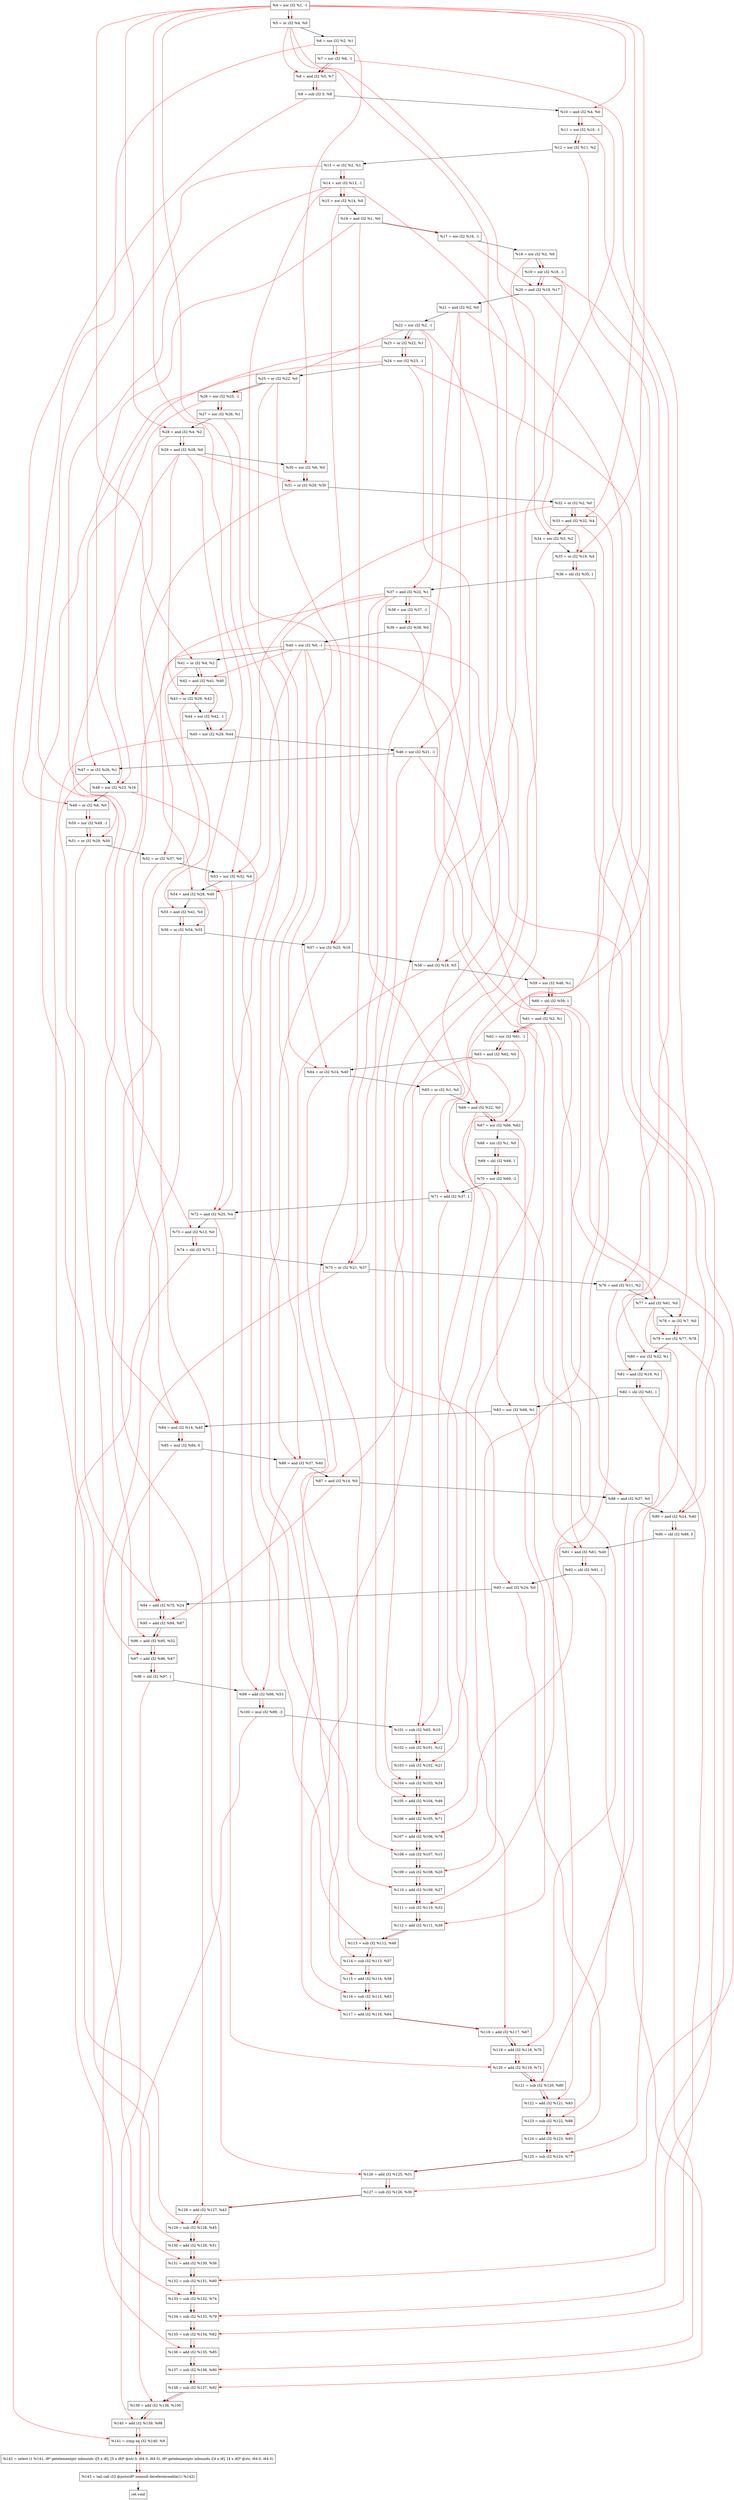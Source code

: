 digraph "DFG for'crackme' function" {
	Node0xb384e0[shape=record, label="  %4 = xor i32 %1, -1"];
	Node0xb385a0[shape=record, label="  %5 = or i32 %4, %0"];
	Node0xb38610[shape=record, label="  %6 = xor i32 %2, %1"];
	Node0xb38680[shape=record, label="  %7 = xor i32 %6, -1"];
	Node0xb386f0[shape=record, label="  %8 = and i32 %5, %7"];
	Node0xb38760[shape=record, label="  %9 = sub i32 0, %8"];
	Node0xb387d0[shape=record, label="  %10 = and i32 %4, %0"];
	Node0xb38840[shape=record, label="  %11 = xor i32 %10, -1"];
	Node0xb388b0[shape=record, label="  %12 = xor i32 %11, %2"];
	Node0xb38920[shape=record, label="  %13 = or i32 %2, %1"];
	Node0xb38990[shape=record, label="  %14 = xor i32 %13, -1"];
	Node0xb38a00[shape=record, label="  %15 = xor i32 %14, %0"];
	Node0xb38a70[shape=record, label="  %16 = and i32 %1, %0"];
	Node0xb38ae0[shape=record, label="  %17 = xor i32 %16, -1"];
	Node0xb38b50[shape=record, label="  %18 = xor i32 %2, %0"];
	Node0xb38bc0[shape=record, label="  %19 = xor i32 %18, -1"];
	Node0xb38c30[shape=record, label="  %20 = and i32 %19, %17"];
	Node0xb38ca0[shape=record, label="  %21 = and i32 %2, %0"];
	Node0xb38d10[shape=record, label="  %22 = xor i32 %2, -1"];
	Node0xb38d80[shape=record, label="  %23 = or i32 %22, %1"];
	Node0xb38df0[shape=record, label="  %24 = xor i32 %23, -1"];
	Node0xb38e60[shape=record, label="  %25 = or i32 %22, %0"];
	Node0xb38ed0[shape=record, label="  %26 = xor i32 %25, -1"];
	Node0xb38f40[shape=record, label="  %27 = xor i32 %26, %1"];
	Node0xb38fb0[shape=record, label="  %28 = and i32 %4, %2"];
	Node0xb39020[shape=record, label="  %29 = and i32 %28, %0"];
	Node0xb39090[shape=record, label="  %30 = xor i32 %6, %0"];
	Node0xb39100[shape=record, label="  %31 = or i32 %29, %30"];
	Node0xb39170[shape=record, label="  %32 = or i32 %2, %0"];
	Node0xb393f0[shape=record, label="  %33 = and i32 %32, %4"];
	Node0xb39460[shape=record, label="  %34 = xor i32 %5, %2"];
	Node0xb394d0[shape=record, label="  %35 = or i32 %19, %4"];
	Node0xb39570[shape=record, label="  %36 = shl i32 %35, 1"];
	Node0xb395e0[shape=record, label="  %37 = and i32 %22, %1"];
	Node0xb39650[shape=record, label="  %38 = xor i32 %37, -1"];
	Node0xb396c0[shape=record, label="  %39 = and i32 %38, %0"];
	Node0xb39730[shape=record, label="  %40 = xor i32 %0, -1"];
	Node0xb397a0[shape=record, label="  %41 = or i32 %4, %2"];
	Node0xb39810[shape=record, label="  %42 = and i32 %41, %40"];
	Node0xb39880[shape=record, label="  %43 = or i32 %29, %42"];
	Node0xb398f0[shape=record, label="  %44 = xor i32 %42, -1"];
	Node0xb39960[shape=record, label="  %45 = xor i32 %29, %44"];
	Node0xb399d0[shape=record, label="  %46 = xor i32 %21, -1"];
	Node0xb39a40[shape=record, label="  %47 = or i32 %26, %1"];
	Node0xb39ab0[shape=record, label="  %48 = xor i32 %23, %16"];
	Node0xb39b20[shape=record, label="  %49 = or i32 %6, %0"];
	Node0xb39b90[shape=record, label="  %50 = xor i32 %49, -1"];
	Node0xb39c00[shape=record, label="  %51 = or i32 %29, %50"];
	Node0xb39c70[shape=record, label="  %52 = or i32 %37, %0"];
	Node0xb39ce0[shape=record, label="  %53 = xor i32 %32, %4"];
	Node0xb39d50[shape=record, label="  %54 = and i32 %28, %40"];
	Node0xb39dc0[shape=record, label="  %55 = and i32 %41, %0"];
	Node0xb39e30[shape=record, label="  %56 = or i32 %54, %55"];
	Node0xb39ea0[shape=record, label="  %57 = xor i32 %25, %16"];
	Node0xb39f10[shape=record, label="  %58 = and i32 %18, %5"];
	Node0xb39f80[shape=record, label="  %59 = xor i32 %46, %1"];
	Node0xb39ff0[shape=record, label="  %60 = shl i32 %59, 1"];
	Node0xb3a060[shape=record, label="  %61 = and i32 %2, %1"];
	Node0xb3a0d0[shape=record, label="  %62 = xor i32 %61, -1"];
	Node0xb3a140[shape=record, label="  %63 = and i32 %62, %0"];
	Node0xb3a1b0[shape=record, label="  %64 = or i32 %14, %40"];
	Node0xb3a630[shape=record, label="  %65 = or i32 %1, %0"];
	Node0xb3a6a0[shape=record, label="  %66 = and i32 %22, %0"];
	Node0xb3a710[shape=record, label="  %67 = xor i32 %66, %62"];
	Node0xb3a780[shape=record, label="  %68 = xor i32 %1, %0"];
	Node0xb3a7f0[shape=record, label="  %69 = shl i32 %68, 1"];
	Node0xb3a890[shape=record, label="  %70 = xor i32 %69, -2"];
	Node0xb3a900[shape=record, label="  %71 = add i32 %37, 1"];
	Node0xb3a970[shape=record, label="  %72 = and i32 %25, %4"];
	Node0xb3a9e0[shape=record, label="  %73 = and i32 %13, %0"];
	Node0xb3aa50[shape=record, label="  %74 = shl i32 %73, 1"];
	Node0xb3aac0[shape=record, label="  %75 = or i32 %21, %37"];
	Node0xb3ab30[shape=record, label="  %76 = and i32 %11, %2"];
	Node0xb3aba0[shape=record, label="  %77 = and i32 %61, %0"];
	Node0xb3ac10[shape=record, label="  %78 = or i32 %7, %0"];
	Node0xb3ac80[shape=record, label="  %79 = xor i32 %77, %78"];
	Node0xb3acf0[shape=record, label="  %80 = xor i32 %32, %1"];
	Node0xb3ad60[shape=record, label="  %81 = and i32 %19, %1"];
	Node0xb3add0[shape=record, label="  %82 = shl i32 %81, 1"];
	Node0xb3ae40[shape=record, label="  %83 = xor i32 %66, %1"];
	Node0xb3aeb0[shape=record, label="  %84 = and i32 %14, %40"];
	Node0xb3af50[shape=record, label="  %85 = mul i32 %84, 6"];
	Node0xb3afc0[shape=record, label="  %86 = and i32 %37, %40"];
	Node0xb3b030[shape=record, label="  %87 = and i32 %14, %0"];
	Node0xb3b0a0[shape=record, label="  %88 = and i32 %37, %0"];
	Node0xb3b110[shape=record, label="  %89 = and i32 %24, %40"];
	Node0xb3b1b0[shape=record, label="  %90 = shl i32 %89, 3"];
	Node0xb3b220[shape=record, label="  %91 = and i32 %61, %40"];
	Node0xb3b290[shape=record, label="  %92 = shl i32 %91, 1"];
	Node0xb3b300[shape=record, label="  %93 = and i32 %24, %0"];
	Node0xb3b370[shape=record, label="  %94 = add i32 %75, %24"];
	Node0xb3b3e0[shape=record, label="  %95 = add i32 %94, %87"];
	Node0xb3b450[shape=record, label="  %96 = add i32 %95, %52"];
	Node0xb3b4c0[shape=record, label="  %97 = add i32 %96, %47"];
	Node0xb3b530[shape=record, label="  %98 = shl i32 %97, 1"];
	Node0xb3b5a0[shape=record, label="  %99 = add i32 %86, %53"];
	Node0xb3b640[shape=record, label="  %100 = mul i32 %99, -3"];
	Node0xb3b6b0[shape=record, label="  %101 = sub i32 %65, %10"];
	Node0xb3b720[shape=record, label="  %102 = sub i32 %101, %12"];
	Node0xb3b790[shape=record, label="  %103 = sub i32 %102, %21"];
	Node0xb3b800[shape=record, label="  %104 = sub i32 %103, %34"];
	Node0xb3b870[shape=record, label="  %105 = add i32 %104, %46"];
	Node0xb3b8e0[shape=record, label="  %106 = add i32 %105, %71"];
	Node0xb3b950[shape=record, label="  %107 = add i32 %106, %76"];
	Node0xb3b9c0[shape=record, label="  %108 = sub i32 %107, %15"];
	Node0xb3ba30[shape=record, label="  %109 = sub i32 %108, %20"];
	Node0xb3baa0[shape=record, label="  %110 = add i32 %109, %27"];
	Node0xb3bb10[shape=record, label="  %111 = sub i32 %110, %33"];
	Node0xb3bb80[shape=record, label="  %112 = add i32 %111, %39"];
	Node0xb3bbf0[shape=record, label="  %113 = sub i32 %112, %48"];
	Node0xb3bc60[shape=record, label="  %114 = sub i32 %113, %57"];
	Node0xb3bcd0[shape=record, label="  %115 = add i32 %114, %58"];
	Node0xb3bd40[shape=record, label="  %116 = sub i32 %115, %63"];
	Node0xb3bdb0[shape=record, label="  %117 = add i32 %116, %64"];
	Node0xb3be20[shape=record, label="  %118 = add i32 %117, %67"];
	Node0xb3be90[shape=record, label="  %119 = add i32 %118, %70"];
	Node0xb3bf00[shape=record, label="  %120 = add i32 %119, %72"];
	Node0xb3bf70[shape=record, label="  %121 = sub i32 %120, %80"];
	Node0xb3bfe0[shape=record, label="  %122 = add i32 %121, %83"];
	Node0xb3c050[shape=record, label="  %123 = sub i32 %122, %88"];
	Node0xb3c0c0[shape=record, label="  %124 = add i32 %123, %93"];
	Node0xb3c130[shape=record, label="  %125 = sub i32 %124, %77"];
	Node0xb3c1a0[shape=record, label="  %126 = add i32 %125, %31"];
	Node0xb3c210[shape=record, label="  %127 = sub i32 %126, %36"];
	Node0xb3c280[shape=record, label="  %128 = add i32 %127, %43"];
	Node0xb3cb00[shape=record, label="  %129 = sub i32 %128, %45"];
	Node0xb3cb70[shape=record, label="  %130 = add i32 %129, %51"];
	Node0xb3cbe0[shape=record, label="  %131 = add i32 %130, %56"];
	Node0xb3cc50[shape=record, label="  %132 = sub i32 %131, %60"];
	Node0xb3ccc0[shape=record, label="  %133 = sub i32 %132, %74"];
	Node0xb3cd30[shape=record, label="  %134 = sub i32 %133, %79"];
	Node0xb3cda0[shape=record, label="  %135 = sub i32 %134, %82"];
	Node0xb3ce10[shape=record, label="  %136 = add i32 %135, %85"];
	Node0xb3ce80[shape=record, label="  %137 = sub i32 %136, %90"];
	Node0xb3cef0[shape=record, label="  %138 = sub i32 %137, %92"];
	Node0xb3cf60[shape=record, label="  %139 = add i32 %138, %100"];
	Node0xb3cfd0[shape=record, label="  %140 = add i32 %139, %98"];
	Node0xb3d040[shape=record, label="  %141 = icmp eq i32 %140, %9"];
	Node0xad8268[shape=record, label="  %142 = select i1 %141, i8* getelementptr inbounds ([5 x i8], [5 x i8]* @str.3, i64 0, i64 0), i8* getelementptr inbounds ([4 x i8], [4 x i8]* @str, i64 0, i64 0)"];
	Node0xb3d2d0[shape=record, label="  %143 = tail call i32 @puts(i8* nonnull dereferenceable(1) %142)"];
	Node0xb3d320[shape=record, label="  ret void"];
	Node0xb384e0 -> Node0xb385a0;
	Node0xb385a0 -> Node0xb38610;
	Node0xb38610 -> Node0xb38680;
	Node0xb38680 -> Node0xb386f0;
	Node0xb386f0 -> Node0xb38760;
	Node0xb38760 -> Node0xb387d0;
	Node0xb387d0 -> Node0xb38840;
	Node0xb38840 -> Node0xb388b0;
	Node0xb388b0 -> Node0xb38920;
	Node0xb38920 -> Node0xb38990;
	Node0xb38990 -> Node0xb38a00;
	Node0xb38a00 -> Node0xb38a70;
	Node0xb38a70 -> Node0xb38ae0;
	Node0xb38ae0 -> Node0xb38b50;
	Node0xb38b50 -> Node0xb38bc0;
	Node0xb38bc0 -> Node0xb38c30;
	Node0xb38c30 -> Node0xb38ca0;
	Node0xb38ca0 -> Node0xb38d10;
	Node0xb38d10 -> Node0xb38d80;
	Node0xb38d80 -> Node0xb38df0;
	Node0xb38df0 -> Node0xb38e60;
	Node0xb38e60 -> Node0xb38ed0;
	Node0xb38ed0 -> Node0xb38f40;
	Node0xb38f40 -> Node0xb38fb0;
	Node0xb38fb0 -> Node0xb39020;
	Node0xb39020 -> Node0xb39090;
	Node0xb39090 -> Node0xb39100;
	Node0xb39100 -> Node0xb39170;
	Node0xb39170 -> Node0xb393f0;
	Node0xb393f0 -> Node0xb39460;
	Node0xb39460 -> Node0xb394d0;
	Node0xb394d0 -> Node0xb39570;
	Node0xb39570 -> Node0xb395e0;
	Node0xb395e0 -> Node0xb39650;
	Node0xb39650 -> Node0xb396c0;
	Node0xb396c0 -> Node0xb39730;
	Node0xb39730 -> Node0xb397a0;
	Node0xb397a0 -> Node0xb39810;
	Node0xb39810 -> Node0xb39880;
	Node0xb39880 -> Node0xb398f0;
	Node0xb398f0 -> Node0xb39960;
	Node0xb39960 -> Node0xb399d0;
	Node0xb399d0 -> Node0xb39a40;
	Node0xb39a40 -> Node0xb39ab0;
	Node0xb39ab0 -> Node0xb39b20;
	Node0xb39b20 -> Node0xb39b90;
	Node0xb39b90 -> Node0xb39c00;
	Node0xb39c00 -> Node0xb39c70;
	Node0xb39c70 -> Node0xb39ce0;
	Node0xb39ce0 -> Node0xb39d50;
	Node0xb39d50 -> Node0xb39dc0;
	Node0xb39dc0 -> Node0xb39e30;
	Node0xb39e30 -> Node0xb39ea0;
	Node0xb39ea0 -> Node0xb39f10;
	Node0xb39f10 -> Node0xb39f80;
	Node0xb39f80 -> Node0xb39ff0;
	Node0xb39ff0 -> Node0xb3a060;
	Node0xb3a060 -> Node0xb3a0d0;
	Node0xb3a0d0 -> Node0xb3a140;
	Node0xb3a140 -> Node0xb3a1b0;
	Node0xb3a1b0 -> Node0xb3a630;
	Node0xb3a630 -> Node0xb3a6a0;
	Node0xb3a6a0 -> Node0xb3a710;
	Node0xb3a710 -> Node0xb3a780;
	Node0xb3a780 -> Node0xb3a7f0;
	Node0xb3a7f0 -> Node0xb3a890;
	Node0xb3a890 -> Node0xb3a900;
	Node0xb3a900 -> Node0xb3a970;
	Node0xb3a970 -> Node0xb3a9e0;
	Node0xb3a9e0 -> Node0xb3aa50;
	Node0xb3aa50 -> Node0xb3aac0;
	Node0xb3aac0 -> Node0xb3ab30;
	Node0xb3ab30 -> Node0xb3aba0;
	Node0xb3aba0 -> Node0xb3ac10;
	Node0xb3ac10 -> Node0xb3ac80;
	Node0xb3ac80 -> Node0xb3acf0;
	Node0xb3acf0 -> Node0xb3ad60;
	Node0xb3ad60 -> Node0xb3add0;
	Node0xb3add0 -> Node0xb3ae40;
	Node0xb3ae40 -> Node0xb3aeb0;
	Node0xb3aeb0 -> Node0xb3af50;
	Node0xb3af50 -> Node0xb3afc0;
	Node0xb3afc0 -> Node0xb3b030;
	Node0xb3b030 -> Node0xb3b0a0;
	Node0xb3b0a0 -> Node0xb3b110;
	Node0xb3b110 -> Node0xb3b1b0;
	Node0xb3b1b0 -> Node0xb3b220;
	Node0xb3b220 -> Node0xb3b290;
	Node0xb3b290 -> Node0xb3b300;
	Node0xb3b300 -> Node0xb3b370;
	Node0xb3b370 -> Node0xb3b3e0;
	Node0xb3b3e0 -> Node0xb3b450;
	Node0xb3b450 -> Node0xb3b4c0;
	Node0xb3b4c0 -> Node0xb3b530;
	Node0xb3b530 -> Node0xb3b5a0;
	Node0xb3b5a0 -> Node0xb3b640;
	Node0xb3b640 -> Node0xb3b6b0;
	Node0xb3b6b0 -> Node0xb3b720;
	Node0xb3b720 -> Node0xb3b790;
	Node0xb3b790 -> Node0xb3b800;
	Node0xb3b800 -> Node0xb3b870;
	Node0xb3b870 -> Node0xb3b8e0;
	Node0xb3b8e0 -> Node0xb3b950;
	Node0xb3b950 -> Node0xb3b9c0;
	Node0xb3b9c0 -> Node0xb3ba30;
	Node0xb3ba30 -> Node0xb3baa0;
	Node0xb3baa0 -> Node0xb3bb10;
	Node0xb3bb10 -> Node0xb3bb80;
	Node0xb3bb80 -> Node0xb3bbf0;
	Node0xb3bbf0 -> Node0xb3bc60;
	Node0xb3bc60 -> Node0xb3bcd0;
	Node0xb3bcd0 -> Node0xb3bd40;
	Node0xb3bd40 -> Node0xb3bdb0;
	Node0xb3bdb0 -> Node0xb3be20;
	Node0xb3be20 -> Node0xb3be90;
	Node0xb3be90 -> Node0xb3bf00;
	Node0xb3bf00 -> Node0xb3bf70;
	Node0xb3bf70 -> Node0xb3bfe0;
	Node0xb3bfe0 -> Node0xb3c050;
	Node0xb3c050 -> Node0xb3c0c0;
	Node0xb3c0c0 -> Node0xb3c130;
	Node0xb3c130 -> Node0xb3c1a0;
	Node0xb3c1a0 -> Node0xb3c210;
	Node0xb3c210 -> Node0xb3c280;
	Node0xb3c280 -> Node0xb3cb00;
	Node0xb3cb00 -> Node0xb3cb70;
	Node0xb3cb70 -> Node0xb3cbe0;
	Node0xb3cbe0 -> Node0xb3cc50;
	Node0xb3cc50 -> Node0xb3ccc0;
	Node0xb3ccc0 -> Node0xb3cd30;
	Node0xb3cd30 -> Node0xb3cda0;
	Node0xb3cda0 -> Node0xb3ce10;
	Node0xb3ce10 -> Node0xb3ce80;
	Node0xb3ce80 -> Node0xb3cef0;
	Node0xb3cef0 -> Node0xb3cf60;
	Node0xb3cf60 -> Node0xb3cfd0;
	Node0xb3cfd0 -> Node0xb3d040;
	Node0xb3d040 -> Node0xad8268;
	Node0xad8268 -> Node0xb3d2d0;
	Node0xb3d2d0 -> Node0xb3d320;
edge [color=red]
	Node0xb384e0 -> Node0xb385a0;
	Node0xb38610 -> Node0xb38680;
	Node0xb385a0 -> Node0xb386f0;
	Node0xb38680 -> Node0xb386f0;
	Node0xb386f0 -> Node0xb38760;
	Node0xb384e0 -> Node0xb387d0;
	Node0xb387d0 -> Node0xb38840;
	Node0xb38840 -> Node0xb388b0;
	Node0xb38920 -> Node0xb38990;
	Node0xb38990 -> Node0xb38a00;
	Node0xb38a70 -> Node0xb38ae0;
	Node0xb38b50 -> Node0xb38bc0;
	Node0xb38bc0 -> Node0xb38c30;
	Node0xb38ae0 -> Node0xb38c30;
	Node0xb38d10 -> Node0xb38d80;
	Node0xb38d80 -> Node0xb38df0;
	Node0xb38d10 -> Node0xb38e60;
	Node0xb38e60 -> Node0xb38ed0;
	Node0xb38ed0 -> Node0xb38f40;
	Node0xb384e0 -> Node0xb38fb0;
	Node0xb38fb0 -> Node0xb39020;
	Node0xb38610 -> Node0xb39090;
	Node0xb39020 -> Node0xb39100;
	Node0xb39090 -> Node0xb39100;
	Node0xb39170 -> Node0xb393f0;
	Node0xb384e0 -> Node0xb393f0;
	Node0xb385a0 -> Node0xb39460;
	Node0xb38bc0 -> Node0xb394d0;
	Node0xb384e0 -> Node0xb394d0;
	Node0xb394d0 -> Node0xb39570;
	Node0xb38d10 -> Node0xb395e0;
	Node0xb395e0 -> Node0xb39650;
	Node0xb39650 -> Node0xb396c0;
	Node0xb384e0 -> Node0xb397a0;
	Node0xb397a0 -> Node0xb39810;
	Node0xb39730 -> Node0xb39810;
	Node0xb39020 -> Node0xb39880;
	Node0xb39810 -> Node0xb39880;
	Node0xb39810 -> Node0xb398f0;
	Node0xb39020 -> Node0xb39960;
	Node0xb398f0 -> Node0xb39960;
	Node0xb38ca0 -> Node0xb399d0;
	Node0xb38ed0 -> Node0xb39a40;
	Node0xb38d80 -> Node0xb39ab0;
	Node0xb38a70 -> Node0xb39ab0;
	Node0xb38610 -> Node0xb39b20;
	Node0xb39b20 -> Node0xb39b90;
	Node0xb39020 -> Node0xb39c00;
	Node0xb39b90 -> Node0xb39c00;
	Node0xb395e0 -> Node0xb39c70;
	Node0xb39170 -> Node0xb39ce0;
	Node0xb384e0 -> Node0xb39ce0;
	Node0xb38fb0 -> Node0xb39d50;
	Node0xb39730 -> Node0xb39d50;
	Node0xb397a0 -> Node0xb39dc0;
	Node0xb39d50 -> Node0xb39e30;
	Node0xb39dc0 -> Node0xb39e30;
	Node0xb38e60 -> Node0xb39ea0;
	Node0xb38a70 -> Node0xb39ea0;
	Node0xb38b50 -> Node0xb39f10;
	Node0xb385a0 -> Node0xb39f10;
	Node0xb399d0 -> Node0xb39f80;
	Node0xb39f80 -> Node0xb39ff0;
	Node0xb3a060 -> Node0xb3a0d0;
	Node0xb3a0d0 -> Node0xb3a140;
	Node0xb38990 -> Node0xb3a1b0;
	Node0xb39730 -> Node0xb3a1b0;
	Node0xb38d10 -> Node0xb3a6a0;
	Node0xb3a6a0 -> Node0xb3a710;
	Node0xb3a0d0 -> Node0xb3a710;
	Node0xb3a780 -> Node0xb3a7f0;
	Node0xb3a7f0 -> Node0xb3a890;
	Node0xb395e0 -> Node0xb3a900;
	Node0xb38e60 -> Node0xb3a970;
	Node0xb384e0 -> Node0xb3a970;
	Node0xb38920 -> Node0xb3a9e0;
	Node0xb3a9e0 -> Node0xb3aa50;
	Node0xb38ca0 -> Node0xb3aac0;
	Node0xb395e0 -> Node0xb3aac0;
	Node0xb38840 -> Node0xb3ab30;
	Node0xb3a060 -> Node0xb3aba0;
	Node0xb38680 -> Node0xb3ac10;
	Node0xb3aba0 -> Node0xb3ac80;
	Node0xb3ac10 -> Node0xb3ac80;
	Node0xb39170 -> Node0xb3acf0;
	Node0xb38bc0 -> Node0xb3ad60;
	Node0xb3ad60 -> Node0xb3add0;
	Node0xb3a6a0 -> Node0xb3ae40;
	Node0xb38990 -> Node0xb3aeb0;
	Node0xb39730 -> Node0xb3aeb0;
	Node0xb3aeb0 -> Node0xb3af50;
	Node0xb395e0 -> Node0xb3afc0;
	Node0xb39730 -> Node0xb3afc0;
	Node0xb38990 -> Node0xb3b030;
	Node0xb395e0 -> Node0xb3b0a0;
	Node0xb38df0 -> Node0xb3b110;
	Node0xb39730 -> Node0xb3b110;
	Node0xb3b110 -> Node0xb3b1b0;
	Node0xb3a060 -> Node0xb3b220;
	Node0xb39730 -> Node0xb3b220;
	Node0xb3b220 -> Node0xb3b290;
	Node0xb38df0 -> Node0xb3b300;
	Node0xb3aac0 -> Node0xb3b370;
	Node0xb38df0 -> Node0xb3b370;
	Node0xb3b370 -> Node0xb3b3e0;
	Node0xb3b030 -> Node0xb3b3e0;
	Node0xb3b3e0 -> Node0xb3b450;
	Node0xb39c70 -> Node0xb3b450;
	Node0xb3b450 -> Node0xb3b4c0;
	Node0xb39a40 -> Node0xb3b4c0;
	Node0xb3b4c0 -> Node0xb3b530;
	Node0xb3afc0 -> Node0xb3b5a0;
	Node0xb39ce0 -> Node0xb3b5a0;
	Node0xb3b5a0 -> Node0xb3b640;
	Node0xb3a630 -> Node0xb3b6b0;
	Node0xb387d0 -> Node0xb3b6b0;
	Node0xb3b6b0 -> Node0xb3b720;
	Node0xb388b0 -> Node0xb3b720;
	Node0xb3b720 -> Node0xb3b790;
	Node0xb38ca0 -> Node0xb3b790;
	Node0xb3b790 -> Node0xb3b800;
	Node0xb39460 -> Node0xb3b800;
	Node0xb3b800 -> Node0xb3b870;
	Node0xb399d0 -> Node0xb3b870;
	Node0xb3b870 -> Node0xb3b8e0;
	Node0xb3a900 -> Node0xb3b8e0;
	Node0xb3b8e0 -> Node0xb3b950;
	Node0xb3ab30 -> Node0xb3b950;
	Node0xb3b950 -> Node0xb3b9c0;
	Node0xb38a00 -> Node0xb3b9c0;
	Node0xb3b9c0 -> Node0xb3ba30;
	Node0xb38c30 -> Node0xb3ba30;
	Node0xb3ba30 -> Node0xb3baa0;
	Node0xb38f40 -> Node0xb3baa0;
	Node0xb3baa0 -> Node0xb3bb10;
	Node0xb393f0 -> Node0xb3bb10;
	Node0xb3bb10 -> Node0xb3bb80;
	Node0xb396c0 -> Node0xb3bb80;
	Node0xb3bb80 -> Node0xb3bbf0;
	Node0xb39ab0 -> Node0xb3bbf0;
	Node0xb3bbf0 -> Node0xb3bc60;
	Node0xb39ea0 -> Node0xb3bc60;
	Node0xb3bc60 -> Node0xb3bcd0;
	Node0xb39f10 -> Node0xb3bcd0;
	Node0xb3bcd0 -> Node0xb3bd40;
	Node0xb3a140 -> Node0xb3bd40;
	Node0xb3bd40 -> Node0xb3bdb0;
	Node0xb3a1b0 -> Node0xb3bdb0;
	Node0xb3bdb0 -> Node0xb3be20;
	Node0xb3a710 -> Node0xb3be20;
	Node0xb3be20 -> Node0xb3be90;
	Node0xb3a890 -> Node0xb3be90;
	Node0xb3be90 -> Node0xb3bf00;
	Node0xb3a970 -> Node0xb3bf00;
	Node0xb3bf00 -> Node0xb3bf70;
	Node0xb3acf0 -> Node0xb3bf70;
	Node0xb3bf70 -> Node0xb3bfe0;
	Node0xb3ae40 -> Node0xb3bfe0;
	Node0xb3bfe0 -> Node0xb3c050;
	Node0xb3b0a0 -> Node0xb3c050;
	Node0xb3c050 -> Node0xb3c0c0;
	Node0xb3b300 -> Node0xb3c0c0;
	Node0xb3c0c0 -> Node0xb3c130;
	Node0xb3aba0 -> Node0xb3c130;
	Node0xb3c130 -> Node0xb3c1a0;
	Node0xb39100 -> Node0xb3c1a0;
	Node0xb3c1a0 -> Node0xb3c210;
	Node0xb39570 -> Node0xb3c210;
	Node0xb3c210 -> Node0xb3c280;
	Node0xb39880 -> Node0xb3c280;
	Node0xb3c280 -> Node0xb3cb00;
	Node0xb39960 -> Node0xb3cb00;
	Node0xb3cb00 -> Node0xb3cb70;
	Node0xb39c00 -> Node0xb3cb70;
	Node0xb3cb70 -> Node0xb3cbe0;
	Node0xb39e30 -> Node0xb3cbe0;
	Node0xb3cbe0 -> Node0xb3cc50;
	Node0xb39ff0 -> Node0xb3cc50;
	Node0xb3cc50 -> Node0xb3ccc0;
	Node0xb3aa50 -> Node0xb3ccc0;
	Node0xb3ccc0 -> Node0xb3cd30;
	Node0xb3ac80 -> Node0xb3cd30;
	Node0xb3cd30 -> Node0xb3cda0;
	Node0xb3add0 -> Node0xb3cda0;
	Node0xb3cda0 -> Node0xb3ce10;
	Node0xb3af50 -> Node0xb3ce10;
	Node0xb3ce10 -> Node0xb3ce80;
	Node0xb3b1b0 -> Node0xb3ce80;
	Node0xb3ce80 -> Node0xb3cef0;
	Node0xb3b290 -> Node0xb3cef0;
	Node0xb3cef0 -> Node0xb3cf60;
	Node0xb3b640 -> Node0xb3cf60;
	Node0xb3cf60 -> Node0xb3cfd0;
	Node0xb3b530 -> Node0xb3cfd0;
	Node0xb3cfd0 -> Node0xb3d040;
	Node0xb38760 -> Node0xb3d040;
	Node0xb3d040 -> Node0xad8268;
	Node0xad8268 -> Node0xb3d2d0;
}
